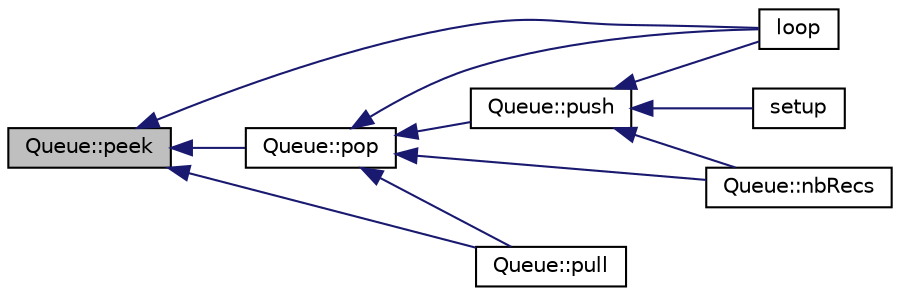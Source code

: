 digraph "Queue::peek"
{
  edge [fontname="Helvetica",fontsize="10",labelfontname="Helvetica",labelfontsize="10"];
  node [fontname="Helvetica",fontsize="10",shape=record];
  rankdir="LR";
  Node48 [label="Queue::peek",height=0.2,width=0.4,color="black", fillcolor="grey75", style="filled", fontcolor="black"];
  Node48 -> Node49 [dir="back",color="midnightblue",fontsize="10",style="solid",fontname="Helvetica"];
  Node49 [label="loop",height=0.2,width=0.4,color="black", fillcolor="white", style="filled",URL="$_lib_tst_8ino.html#afe461d27b9c48d5921c00d521181f12f"];
  Node48 -> Node50 [dir="back",color="midnightblue",fontsize="10",style="solid",fontname="Helvetica"];
  Node50 [label="Queue::pop",height=0.2,width=0.4,color="black", fillcolor="white", style="filled",URL="$class_queue.html#a0ffe1950f8d1afcc4ec0e0fb3de802da",tooltip="Pop record from queue. "];
  Node50 -> Node49 [dir="back",color="midnightblue",fontsize="10",style="solid",fontname="Helvetica"];
  Node50 -> Node51 [dir="back",color="midnightblue",fontsize="10",style="solid",fontname="Helvetica"];
  Node51 [label="Queue::push",height=0.2,width=0.4,color="black", fillcolor="white", style="filled",URL="$class_queue.html#a415958dbf4a259a52bbc30e20af0d4a7",tooltip="Push record to queue. "];
  Node51 -> Node49 [dir="back",color="midnightblue",fontsize="10",style="solid",fontname="Helvetica"];
  Node51 -> Node52 [dir="back",color="midnightblue",fontsize="10",style="solid",fontname="Helvetica"];
  Node52 [label="setup",height=0.2,width=0.4,color="black", fillcolor="white", style="filled",URL="$_rollover_test_8ino.html#a4fc01d736fe50cf5b977f755b675f11d"];
  Node51 -> Node53 [dir="back",color="midnightblue",fontsize="10",style="solid",fontname="Helvetica"];
  Node53 [label="Queue::nbRecs",height=0.2,width=0.4,color="black", fillcolor="white", style="filled",URL="$class_queue.html#a7cc49f7f967ebd27a4cab081943789d6",tooltip="get number of records in the queue (same as getCount) "];
  Node50 -> Node53 [dir="back",color="midnightblue",fontsize="10",style="solid",fontname="Helvetica"];
  Node50 -> Node54 [dir="back",color="midnightblue",fontsize="10",style="solid",fontname="Helvetica"];
  Node54 [label="Queue::pull",height=0.2,width=0.4,color="black", fillcolor="white", style="filled",URL="$class_queue.html#a68c5caf6d2106316ea7a6b08597ce34b",tooltip="Pull record from queue (same as pop) "];
  Node48 -> Node54 [dir="back",color="midnightblue",fontsize="10",style="solid",fontname="Helvetica"];
}
